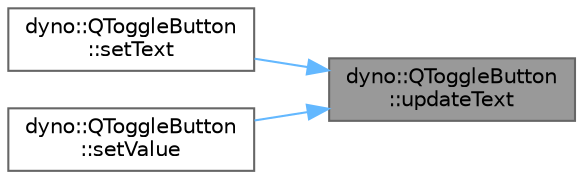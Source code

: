 digraph "dyno::QToggleButton::updateText"
{
 // LATEX_PDF_SIZE
  bgcolor="transparent";
  edge [fontname=Helvetica,fontsize=10,labelfontname=Helvetica,labelfontsize=10];
  node [fontname=Helvetica,fontsize=10,shape=box,height=0.2,width=0.4];
  rankdir="RL";
  Node1 [id="Node000001",label="dyno::QToggleButton\l::updateText",height=0.2,width=0.4,color="gray40", fillcolor="grey60", style="filled", fontcolor="black",tooltip=" "];
  Node1 -> Node2 [id="edge1_Node000001_Node000002",dir="back",color="steelblue1",style="solid",tooltip=" "];
  Node2 [id="Node000002",label="dyno::QToggleButton\l::setText",height=0.2,width=0.4,color="grey40", fillcolor="white", style="filled",URL="$classdyno_1_1_q_toggle_button.html#a959f22c13cbc4909ab9d0cb9c7e24bfb",tooltip=" "];
  Node1 -> Node3 [id="edge2_Node000001_Node000003",dir="back",color="steelblue1",style="solid",tooltip=" "];
  Node3 [id="Node000003",label="dyno::QToggleButton\l::setValue",height=0.2,width=0.4,color="grey40", fillcolor="white", style="filled",URL="$classdyno_1_1_q_toggle_button.html#afb94ad095bdff6bd64ef791c9c1704eb",tooltip=" "];
}
